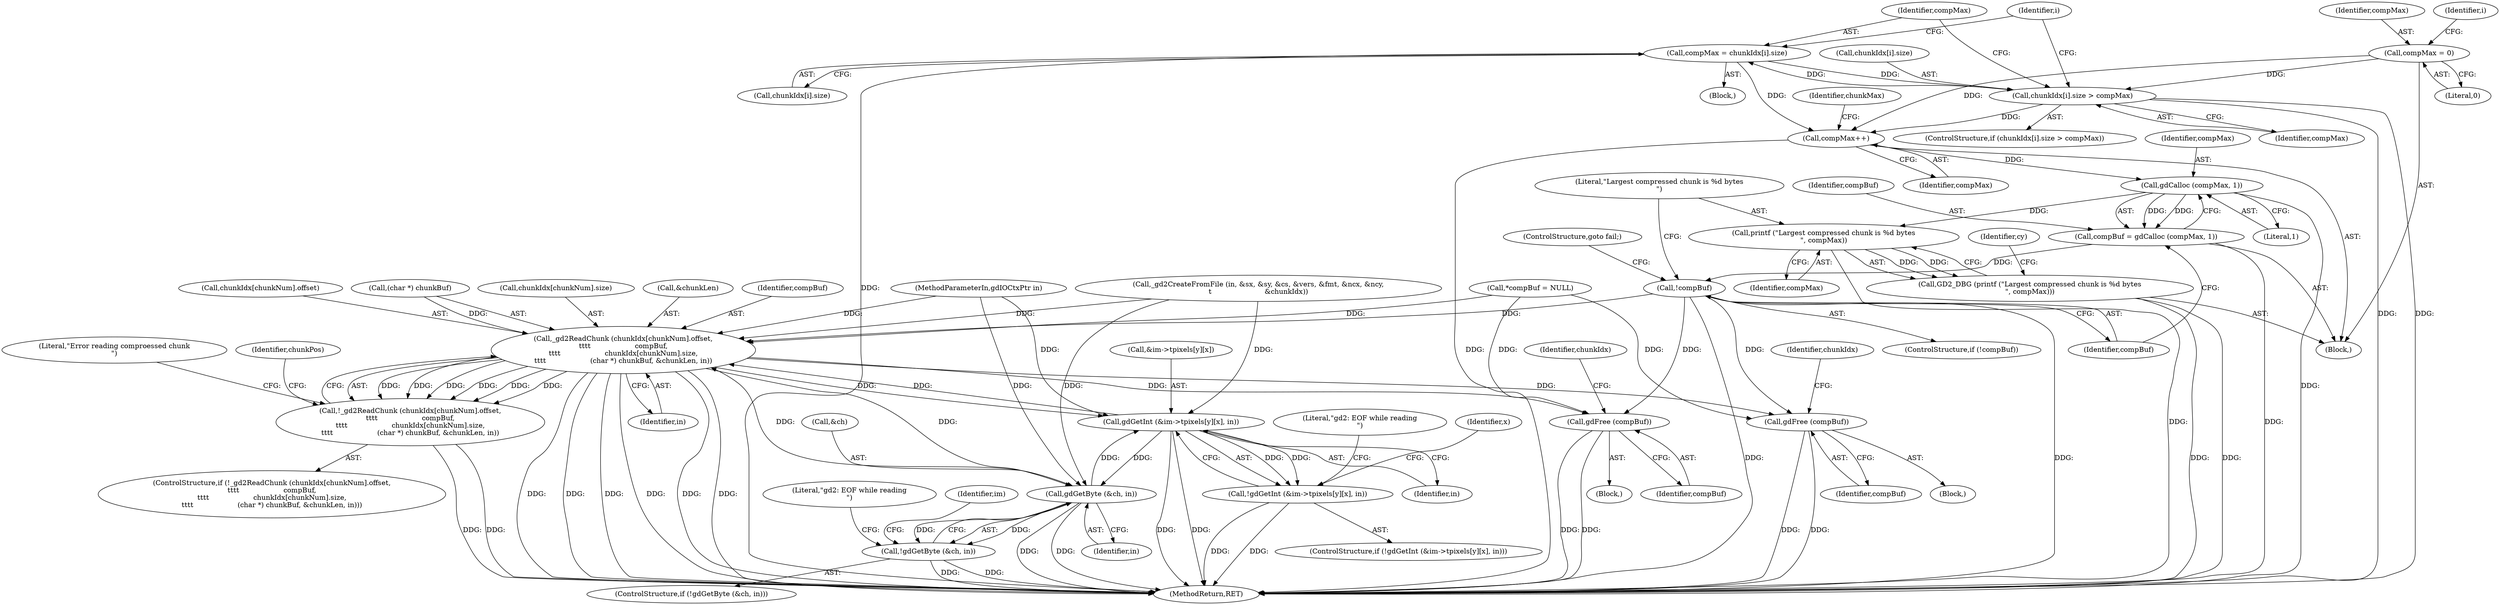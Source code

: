 digraph "0_libgd_fe9ed49dafa993e3af96b6a5a589efeea9bfb36f@array" {
"1000232" [label="(Call,compMax = chunkIdx[i].size)"];
"1000224" [label="(Call,chunkIdx[i].size > compMax)"];
"1000232" [label="(Call,compMax = chunkIdx[i].size)"];
"1000210" [label="(Call,compMax = 0)"];
"1000239" [label="(Call,compMax++)"];
"1000260" [label="(Call,gdCalloc (compMax, 1))"];
"1000258" [label="(Call,compBuf = gdCalloc (compMax, 1))"];
"1000264" [label="(Call,!compBuf)"];
"1000331" [label="(Call,_gd2ReadChunk (chunkIdx[chunkNum].offset,\n\t\t\t\t                    compBuf,\n\t\t\t\t                    chunkIdx[chunkNum].size,\n\t\t\t\t                    (char *) chunkBuf, &chunkLen, in))"];
"1000330" [label="(Call,!_gd2ReadChunk (chunkIdx[chunkNum].offset,\n\t\t\t\t                    compBuf,\n\t\t\t\t                    chunkIdx[chunkNum].size,\n\t\t\t\t                    (char *) chunkBuf, &chunkLen, in))"];
"1000411" [label="(Call,gdGetInt (&im->tpixels[y][x], in))"];
"1000410" [label="(Call,!gdGetInt (&im->tpixels[y][x], in))"];
"1000433" [label="(Call,gdGetByte (&ch, in))"];
"1000432" [label="(Call,!gdGetByte (&ch, in))"];
"1000540" [label="(Call,gdFree (compBuf))"];
"1000560" [label="(Call,gdFree (compBuf))"];
"1000269" [label="(Call,printf (\"Largest compressed chunk is %d bytes\n\", compMax))"];
"1000268" [label="(Call,GD2_DBG (printf (\"Largest compressed chunk is %d bytes\n\", compMax)))"];
"1000263" [label="(ControlStructure,if (!compBuf))"];
"1000231" [label="(Block,)"];
"1000264" [label="(Call,!compBuf)"];
"1000337" [label="(Identifier,compBuf)"];
"1000162" [label="(Call,*compBuf = NULL)"];
"1000329" [label="(ControlStructure,if (!_gd2ReadChunk (chunkIdx[chunkNum].offset,\n\t\t\t\t                    compBuf,\n\t\t\t\t                    chunkIdx[chunkNum].size,\n\t\t\t\t                    (char *) chunkBuf, &chunkLen, in)))"];
"1000242" [label="(Identifier,chunkMax)"];
"1000259" [label="(Identifier,compBuf)"];
"1000332" [label="(Call,chunkIdx[chunkNum].offset)"];
"1000116" [label="(MethodParameterIn,gdIOCtxPtr in)"];
"1000420" [label="(Identifier,in)"];
"1000271" [label="(Identifier,compMax)"];
"1000232" [label="(Call,compMax = chunkIdx[i].size)"];
"1000411" [label="(Call,gdGetInt (&im->tpixels[y][x], in))"];
"1000540" [label="(Call,gdFree (compBuf))"];
"1000434" [label="(Call,&ch)"];
"1000561" [label="(Identifier,compBuf)"];
"1000436" [label="(Identifier,in)"];
"1000262" [label="(Literal,1)"];
"1000338" [label="(Call,chunkIdx[chunkNum].size)"];
"1000331" [label="(Call,_gd2ReadChunk (chunkIdx[chunkNum].offset,\n\t\t\t\t                    compBuf,\n\t\t\t\t                    chunkIdx[chunkNum].size,\n\t\t\t\t                    (char *) chunkBuf, &chunkLen, in))"];
"1000330" [label="(Call,!_gd2ReadChunk (chunkIdx[chunkNum].offset,\n\t\t\t\t                    compBuf,\n\t\t\t\t                    chunkIdx[chunkNum].size,\n\t\t\t\t                    (char *) chunkBuf, &chunkLen, in))"];
"1000412" [label="(Call,&im->tpixels[y][x])"];
"1000402" [label="(Identifier,x)"];
"1000563" [label="(Identifier,chunkIdx)"];
"1000258" [label="(Call,compBuf = gdCalloc (compMax, 1))"];
"1000265" [label="(Identifier,compBuf)"];
"1000240" [label="(Identifier,compMax)"];
"1000433" [label="(Call,gdGetByte (&ch, in))"];
"1000569" [label="(MethodReturn,RET)"];
"1000224" [label="(Call,chunkIdx[i].size > compMax)"];
"1000270" [label="(Literal,\"Largest compressed chunk is %d bytes\n\")"];
"1000239" [label="(Call,compMax++)"];
"1000221" [label="(Identifier,i)"];
"1000439" [label="(Literal,\"gd2: EOF while reading\n\")"];
"1000215" [label="(Identifier,i)"];
"1000233" [label="(Identifier,compMax)"];
"1000269" [label="(Call,printf (\"Largest compressed chunk is %d bytes\n\", compMax))"];
"1000541" [label="(Identifier,compBuf)"];
"1000168" [label="(Call,_gd2CreateFromFile (in, &sx, &sy, &cs, &vers, &fmt, &ncx, &ncy,\n\t                        &chunkIdx))"];
"1000432" [label="(Call,!gdGetByte (&ch, in))"];
"1000423" [label="(Literal,\"gd2: EOF while reading\n\")"];
"1000117" [label="(Block,)"];
"1000346" [label="(Call,&chunkLen)"];
"1000355" [label="(Identifier,chunkPos)"];
"1000559" [label="(Block,)"];
"1000261" [label="(Identifier,compMax)"];
"1000209" [label="(Block,)"];
"1000409" [label="(ControlStructure,if (!gdGetInt (&im->tpixels[y][x], in)))"];
"1000260" [label="(Call,gdCalloc (compMax, 1))"];
"1000348" [label="(Identifier,in)"];
"1000210" [label="(Call,compMax = 0)"];
"1000212" [label="(Literal,0)"];
"1000343" [label="(Call,(char *) chunkBuf)"];
"1000560" [label="(Call,gdFree (compBuf))"];
"1000352" [label="(Literal,\"Error reading comproessed chunk\n\")"];
"1000267" [label="(ControlStructure,goto fail;)"];
"1000543" [label="(Identifier,chunkIdx)"];
"1000268" [label="(Call,GD2_DBG (printf (\"Largest compressed chunk is %d bytes\n\", compMax)))"];
"1000274" [label="(Identifier,cy)"];
"1000431" [label="(ControlStructure,if (!gdGetByte (&ch, in)))"];
"1000225" [label="(Call,chunkIdx[i].size)"];
"1000230" [label="(Identifier,compMax)"];
"1000410" [label="(Call,!gdGetInt (&im->tpixels[y][x], in))"];
"1000448" [label="(Identifier,im)"];
"1000223" [label="(ControlStructure,if (chunkIdx[i].size > compMax))"];
"1000234" [label="(Call,chunkIdx[i].size)"];
"1000211" [label="(Identifier,compMax)"];
"1000232" -> "1000231"  [label="AST: "];
"1000232" -> "1000234"  [label="CFG: "];
"1000233" -> "1000232"  [label="AST: "];
"1000234" -> "1000232"  [label="AST: "];
"1000221" -> "1000232"  [label="CFG: "];
"1000232" -> "1000569"  [label="DDG: "];
"1000232" -> "1000224"  [label="DDG: "];
"1000224" -> "1000232"  [label="DDG: "];
"1000232" -> "1000239"  [label="DDG: "];
"1000224" -> "1000223"  [label="AST: "];
"1000224" -> "1000230"  [label="CFG: "];
"1000225" -> "1000224"  [label="AST: "];
"1000230" -> "1000224"  [label="AST: "];
"1000233" -> "1000224"  [label="CFG: "];
"1000221" -> "1000224"  [label="CFG: "];
"1000224" -> "1000569"  [label="DDG: "];
"1000224" -> "1000569"  [label="DDG: "];
"1000210" -> "1000224"  [label="DDG: "];
"1000224" -> "1000239"  [label="DDG: "];
"1000210" -> "1000209"  [label="AST: "];
"1000210" -> "1000212"  [label="CFG: "];
"1000211" -> "1000210"  [label="AST: "];
"1000212" -> "1000210"  [label="AST: "];
"1000215" -> "1000210"  [label="CFG: "];
"1000210" -> "1000239"  [label="DDG: "];
"1000239" -> "1000209"  [label="AST: "];
"1000239" -> "1000240"  [label="CFG: "];
"1000240" -> "1000239"  [label="AST: "];
"1000242" -> "1000239"  [label="CFG: "];
"1000239" -> "1000569"  [label="DDG: "];
"1000239" -> "1000260"  [label="DDG: "];
"1000260" -> "1000258"  [label="AST: "];
"1000260" -> "1000262"  [label="CFG: "];
"1000261" -> "1000260"  [label="AST: "];
"1000262" -> "1000260"  [label="AST: "];
"1000258" -> "1000260"  [label="CFG: "];
"1000260" -> "1000569"  [label="DDG: "];
"1000260" -> "1000258"  [label="DDG: "];
"1000260" -> "1000258"  [label="DDG: "];
"1000260" -> "1000269"  [label="DDG: "];
"1000258" -> "1000209"  [label="AST: "];
"1000259" -> "1000258"  [label="AST: "];
"1000265" -> "1000258"  [label="CFG: "];
"1000258" -> "1000569"  [label="DDG: "];
"1000258" -> "1000264"  [label="DDG: "];
"1000264" -> "1000263"  [label="AST: "];
"1000264" -> "1000265"  [label="CFG: "];
"1000265" -> "1000264"  [label="AST: "];
"1000267" -> "1000264"  [label="CFG: "];
"1000270" -> "1000264"  [label="CFG: "];
"1000264" -> "1000569"  [label="DDG: "];
"1000264" -> "1000569"  [label="DDG: "];
"1000264" -> "1000331"  [label="DDG: "];
"1000264" -> "1000540"  [label="DDG: "];
"1000264" -> "1000560"  [label="DDG: "];
"1000331" -> "1000330"  [label="AST: "];
"1000331" -> "1000348"  [label="CFG: "];
"1000332" -> "1000331"  [label="AST: "];
"1000337" -> "1000331"  [label="AST: "];
"1000338" -> "1000331"  [label="AST: "];
"1000343" -> "1000331"  [label="AST: "];
"1000346" -> "1000331"  [label="AST: "];
"1000348" -> "1000331"  [label="AST: "];
"1000330" -> "1000331"  [label="CFG: "];
"1000331" -> "1000569"  [label="DDG: "];
"1000331" -> "1000569"  [label="DDG: "];
"1000331" -> "1000569"  [label="DDG: "];
"1000331" -> "1000569"  [label="DDG: "];
"1000331" -> "1000569"  [label="DDG: "];
"1000331" -> "1000569"  [label="DDG: "];
"1000331" -> "1000330"  [label="DDG: "];
"1000331" -> "1000330"  [label="DDG: "];
"1000331" -> "1000330"  [label="DDG: "];
"1000331" -> "1000330"  [label="DDG: "];
"1000331" -> "1000330"  [label="DDG: "];
"1000331" -> "1000330"  [label="DDG: "];
"1000162" -> "1000331"  [label="DDG: "];
"1000343" -> "1000331"  [label="DDG: "];
"1000433" -> "1000331"  [label="DDG: "];
"1000168" -> "1000331"  [label="DDG: "];
"1000411" -> "1000331"  [label="DDG: "];
"1000116" -> "1000331"  [label="DDG: "];
"1000331" -> "1000411"  [label="DDG: "];
"1000331" -> "1000433"  [label="DDG: "];
"1000331" -> "1000540"  [label="DDG: "];
"1000331" -> "1000560"  [label="DDG: "];
"1000330" -> "1000329"  [label="AST: "];
"1000352" -> "1000330"  [label="CFG: "];
"1000355" -> "1000330"  [label="CFG: "];
"1000330" -> "1000569"  [label="DDG: "];
"1000330" -> "1000569"  [label="DDG: "];
"1000411" -> "1000410"  [label="AST: "];
"1000411" -> "1000420"  [label="CFG: "];
"1000412" -> "1000411"  [label="AST: "];
"1000420" -> "1000411"  [label="AST: "];
"1000410" -> "1000411"  [label="CFG: "];
"1000411" -> "1000569"  [label="DDG: "];
"1000411" -> "1000569"  [label="DDG: "];
"1000411" -> "1000410"  [label="DDG: "];
"1000411" -> "1000410"  [label="DDG: "];
"1000433" -> "1000411"  [label="DDG: "];
"1000168" -> "1000411"  [label="DDG: "];
"1000116" -> "1000411"  [label="DDG: "];
"1000411" -> "1000433"  [label="DDG: "];
"1000410" -> "1000409"  [label="AST: "];
"1000423" -> "1000410"  [label="CFG: "];
"1000402" -> "1000410"  [label="CFG: "];
"1000410" -> "1000569"  [label="DDG: "];
"1000410" -> "1000569"  [label="DDG: "];
"1000433" -> "1000432"  [label="AST: "];
"1000433" -> "1000436"  [label="CFG: "];
"1000434" -> "1000433"  [label="AST: "];
"1000436" -> "1000433"  [label="AST: "];
"1000432" -> "1000433"  [label="CFG: "];
"1000433" -> "1000569"  [label="DDG: "];
"1000433" -> "1000569"  [label="DDG: "];
"1000433" -> "1000432"  [label="DDG: "];
"1000433" -> "1000432"  [label="DDG: "];
"1000168" -> "1000433"  [label="DDG: "];
"1000116" -> "1000433"  [label="DDG: "];
"1000432" -> "1000431"  [label="AST: "];
"1000439" -> "1000432"  [label="CFG: "];
"1000448" -> "1000432"  [label="CFG: "];
"1000432" -> "1000569"  [label="DDG: "];
"1000432" -> "1000569"  [label="DDG: "];
"1000540" -> "1000117"  [label="AST: "];
"1000540" -> "1000541"  [label="CFG: "];
"1000541" -> "1000540"  [label="AST: "];
"1000543" -> "1000540"  [label="CFG: "];
"1000540" -> "1000569"  [label="DDG: "];
"1000540" -> "1000569"  [label="DDG: "];
"1000162" -> "1000540"  [label="DDG: "];
"1000560" -> "1000559"  [label="AST: "];
"1000560" -> "1000561"  [label="CFG: "];
"1000561" -> "1000560"  [label="AST: "];
"1000563" -> "1000560"  [label="CFG: "];
"1000560" -> "1000569"  [label="DDG: "];
"1000560" -> "1000569"  [label="DDG: "];
"1000162" -> "1000560"  [label="DDG: "];
"1000269" -> "1000268"  [label="AST: "];
"1000269" -> "1000271"  [label="CFG: "];
"1000270" -> "1000269"  [label="AST: "];
"1000271" -> "1000269"  [label="AST: "];
"1000268" -> "1000269"  [label="CFG: "];
"1000269" -> "1000569"  [label="DDG: "];
"1000269" -> "1000268"  [label="DDG: "];
"1000269" -> "1000268"  [label="DDG: "];
"1000268" -> "1000209"  [label="AST: "];
"1000274" -> "1000268"  [label="CFG: "];
"1000268" -> "1000569"  [label="DDG: "];
"1000268" -> "1000569"  [label="DDG: "];
}
